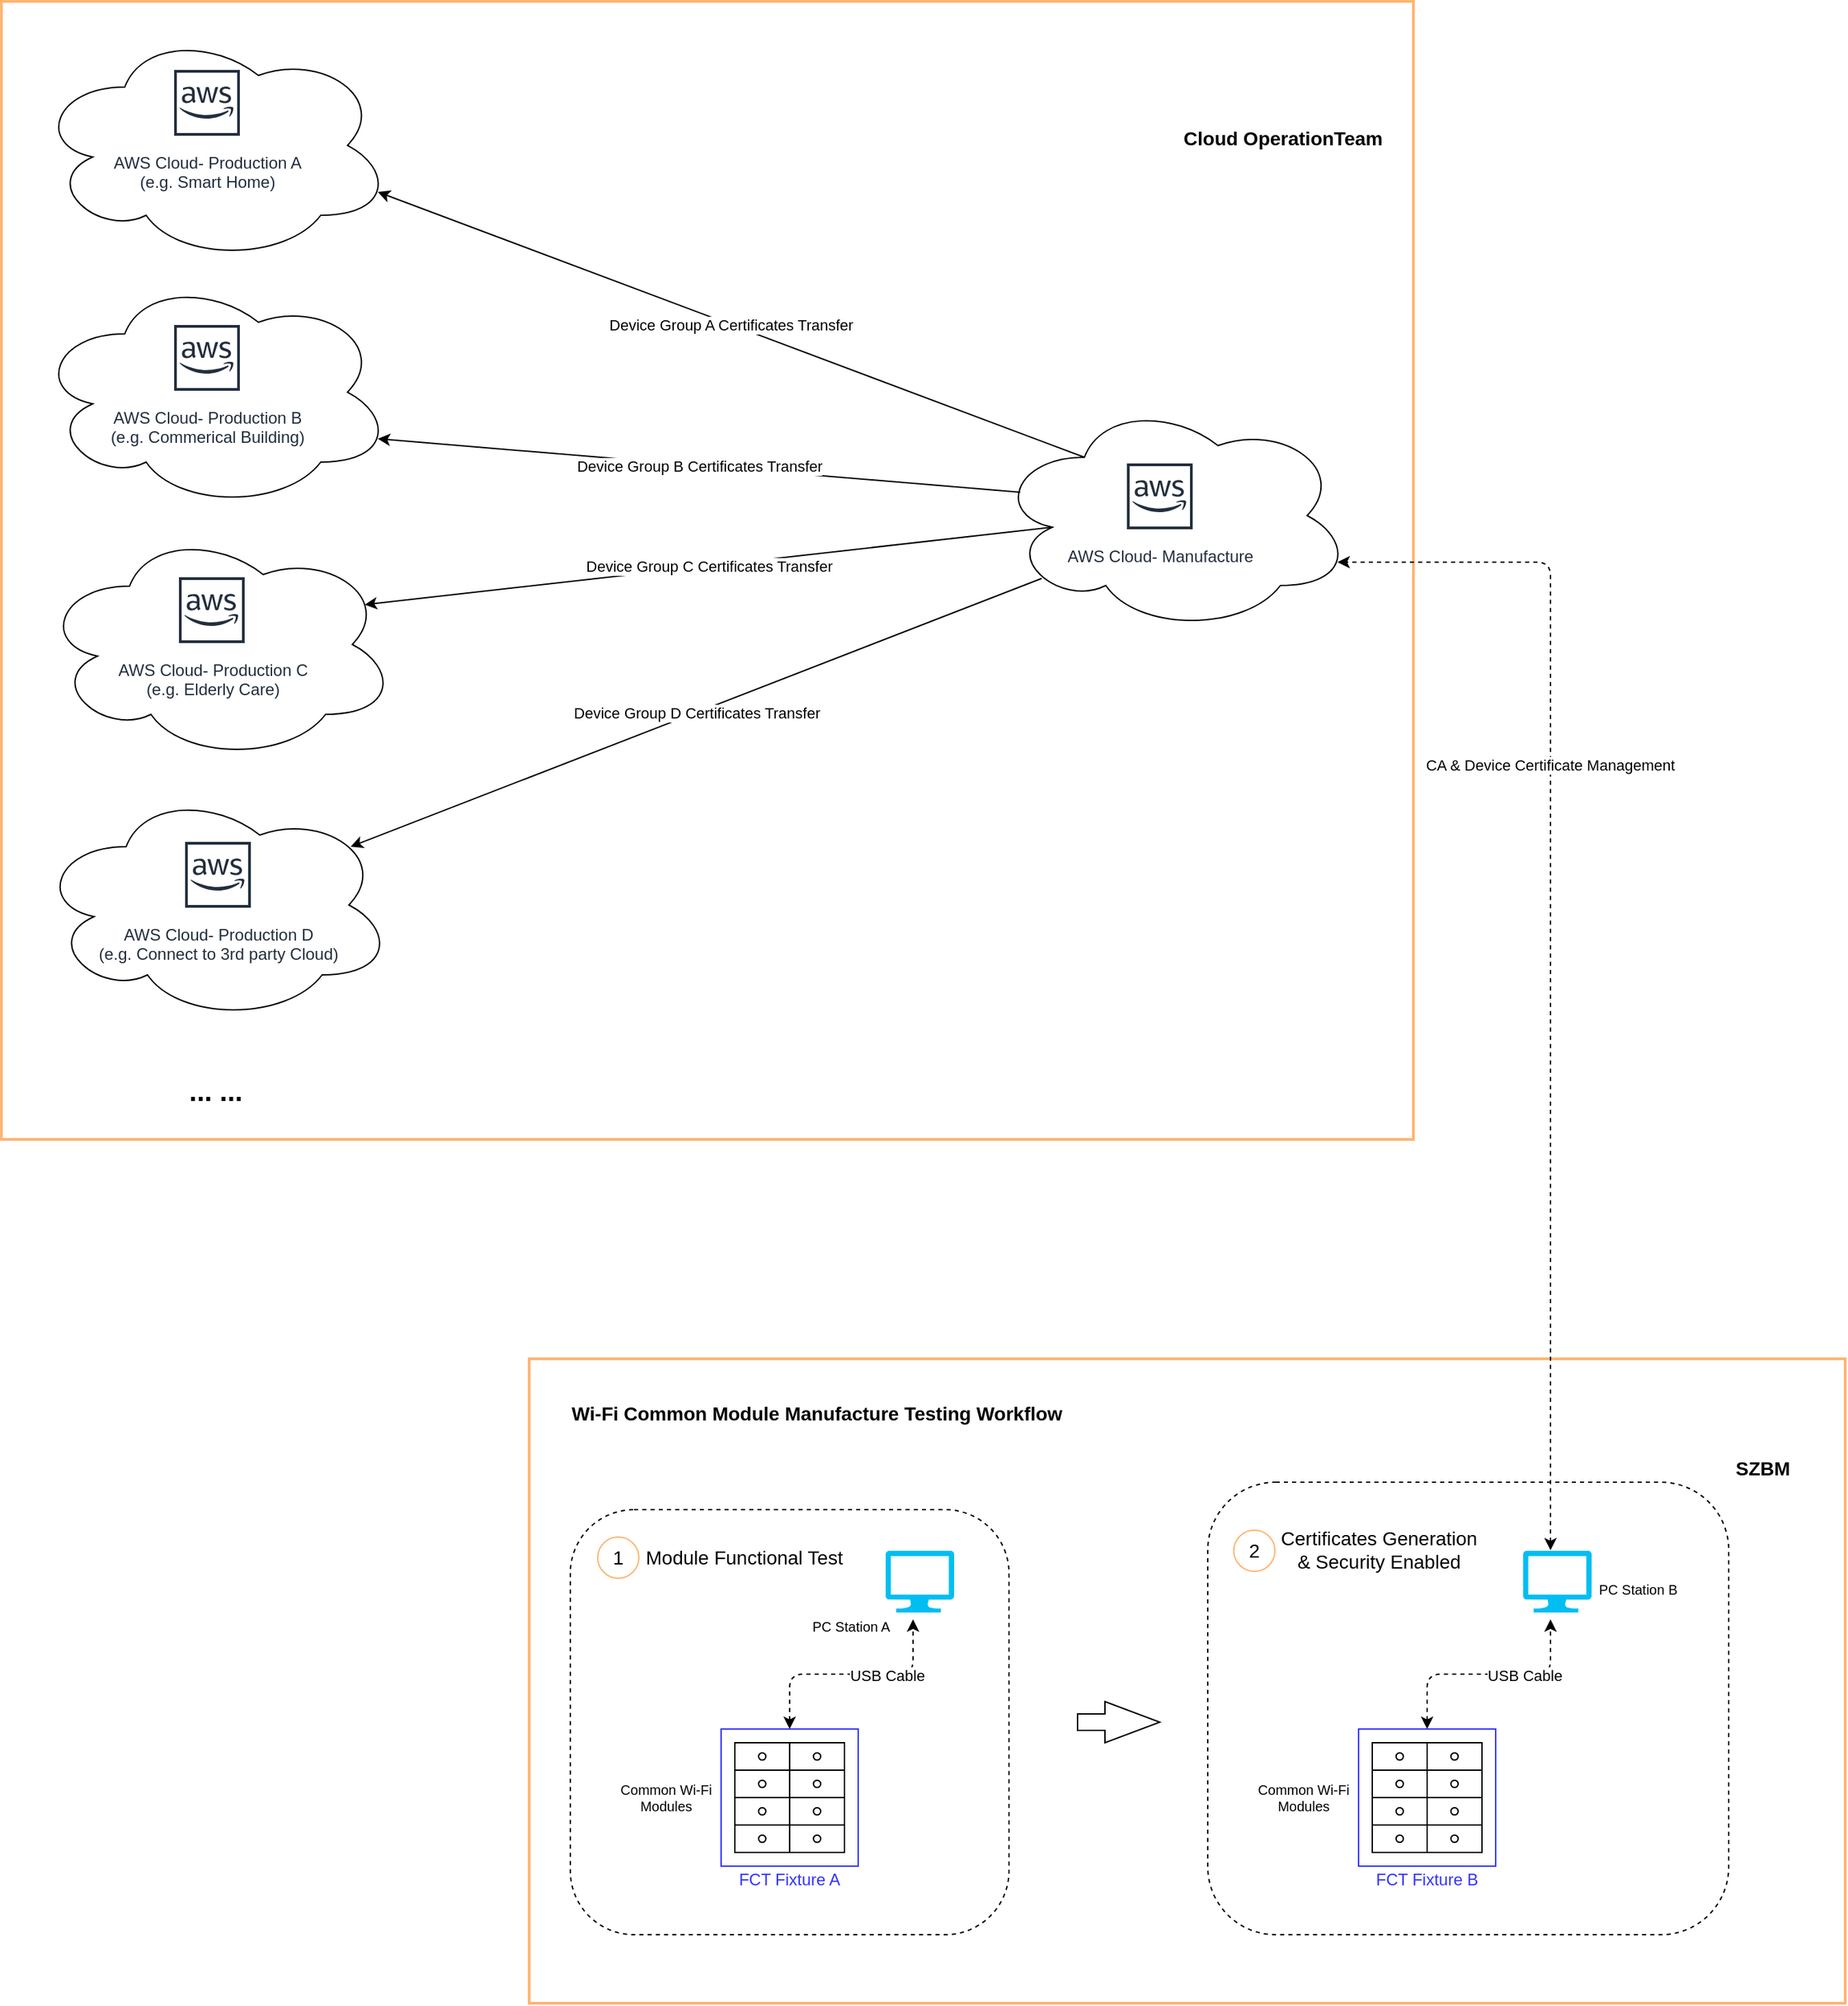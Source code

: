 <mxfile version="13.10.3" type="github">
  <diagram id="2Hf9CZ00S8ynS14T1NxW" name="Page-1">
    <mxGraphModel dx="1182" dy="866" grid="1" gridSize="10" guides="1" tooltips="1" connect="1" arrows="1" fold="1" page="1" pageScale="1" pageWidth="1654" pageHeight="2336" math="0" shadow="0">
      <root>
        <mxCell id="0" />
        <mxCell id="1" parent="0" />
        <mxCell id="sBYjH0_UJTp_EUdpmLKk-76" value="" style="rounded=0;whiteSpace=wrap;html=1;fillColor=none;fontSize=14;fontColor=#000000;strokeColor=#FFB570;strokeWidth=2;" vertex="1" parent="1">
          <mxGeometry x="515" y="1130" width="960" height="470" as="geometry" />
        </mxCell>
        <mxCell id="sBYjH0_UJTp_EUdpmLKk-37" value="" style="ellipse;shape=cloud;whiteSpace=wrap;html=1;fillColor=none;" vertex="1" parent="1">
          <mxGeometry x="855" y="430" width="260" height="170" as="geometry" />
        </mxCell>
        <mxCell id="sBYjH0_UJTp_EUdpmLKk-1" value="" style="rounded=0;whiteSpace=wrap;html=1;fillColor=none;fontSize=14;fontColor=#000000;strokeColor=#FFB570;strokeWidth=2;" vertex="1" parent="1">
          <mxGeometry x="130" y="140" width="1030" height="830" as="geometry" />
        </mxCell>
        <mxCell id="sBYjH0_UJTp_EUdpmLKk-2" value="" style="rounded=1;whiteSpace=wrap;html=1;fillColor=none;fontSize=10;dashed=1;" vertex="1" parent="1">
          <mxGeometry x="1010" y="1220" width="380" height="330" as="geometry" />
        </mxCell>
        <mxCell id="sBYjH0_UJTp_EUdpmLKk-3" value="" style="rounded=1;whiteSpace=wrap;html=1;fillColor=none;fontSize=10;dashed=1;" vertex="1" parent="1">
          <mxGeometry x="545" y="1240" width="320" height="310" as="geometry" />
        </mxCell>
        <mxCell id="sBYjH0_UJTp_EUdpmLKk-4" value="1" style="ellipse;whiteSpace=wrap;html=1;aspect=fixed;strokeColor=#FFB570;fontSize=14;" vertex="1" parent="1">
          <mxGeometry x="565" y="1260" width="30" height="30" as="geometry" />
        </mxCell>
        <mxCell id="sBYjH0_UJTp_EUdpmLKk-5" value="" style="pointerEvents=1;verticalLabelPosition=bottom;shadow=0;dashed=0;align=center;html=1;verticalAlign=top;shape=mxgraph.electrical.miscellaneous.terminal_board" vertex="1" parent="1">
          <mxGeometry x="665" y="1410" width="40" height="80" as="geometry" />
        </mxCell>
        <mxCell id="sBYjH0_UJTp_EUdpmLKk-6" value="" style="pointerEvents=1;verticalLabelPosition=bottom;shadow=0;dashed=0;align=center;html=1;verticalAlign=top;shape=mxgraph.electrical.miscellaneous.terminal_board" vertex="1" parent="1">
          <mxGeometry x="705" y="1410" width="40" height="80" as="geometry" />
        </mxCell>
        <mxCell id="sBYjH0_UJTp_EUdpmLKk-7" value="" style="endArrow=classic;html=1;dashed=1;edgeStyle=orthogonalEdgeStyle;exitX=0.5;exitY=0;exitDx=0;exitDy=0;startArrow=classic;" edge="1" parent="1" source="sBYjH0_UJTp_EUdpmLKk-9">
          <mxGeometry width="50" height="50" relative="1" as="geometry">
            <mxPoint x="705" y="1385" as="sourcePoint" />
            <mxPoint x="795" y="1320" as="targetPoint" />
            <Array as="points">
              <mxPoint x="705" y="1360" />
              <mxPoint x="795" y="1360" />
            </Array>
          </mxGeometry>
        </mxCell>
        <mxCell id="sBYjH0_UJTp_EUdpmLKk-8" value="USB Cable" style="edgeLabel;html=1;align=center;verticalAlign=middle;resizable=0;points=[];" vertex="1" connectable="0" parent="sBYjH0_UJTp_EUdpmLKk-7">
          <mxGeometry x="0.308" y="-1" relative="1" as="geometry">
            <mxPoint as="offset" />
          </mxGeometry>
        </mxCell>
        <mxCell id="sBYjH0_UJTp_EUdpmLKk-9" value="" style="whiteSpace=wrap;html=1;aspect=fixed;fillColor=none;strokeColor=#3333FF;" vertex="1" parent="1">
          <mxGeometry x="655" y="1400" width="100" height="100" as="geometry" />
        </mxCell>
        <mxCell id="sBYjH0_UJTp_EUdpmLKk-10" value="" style="verticalLabelPosition=bottom;html=1;verticalAlign=top;align=center;strokeColor=none;fillColor=#00BEF2;shape=mxgraph.azure.computer;pointerEvents=1;" vertex="1" parent="1">
          <mxGeometry x="775" y="1270" width="50" height="45" as="geometry" />
        </mxCell>
        <mxCell id="sBYjH0_UJTp_EUdpmLKk-11" value="FCT Fixture A" style="text;html=1;strokeColor=none;fillColor=none;align=center;verticalAlign=middle;whiteSpace=wrap;rounded=0;fontColor=#3333FF;" vertex="1" parent="1">
          <mxGeometry x="665" y="1500" width="80" height="20" as="geometry" />
        </mxCell>
        <mxCell id="sBYjH0_UJTp_EUdpmLKk-12" value="Common Wi-Fi Modules" style="text;html=1;strokeColor=none;fillColor=none;align=center;verticalAlign=middle;whiteSpace=wrap;rounded=0;fontSize=10;" vertex="1" parent="1">
          <mxGeometry x="565" y="1440" width="100" height="20" as="geometry" />
        </mxCell>
        <mxCell id="sBYjH0_UJTp_EUdpmLKk-15" value="" style="html=1;shadow=0;dashed=0;align=center;verticalAlign=middle;shape=mxgraph.arrows2.arrow;dy=0.6;dx=40;notch=0;strokeColor=#000000;fillColor=none;fontSize=10;fontColor=#000000;" vertex="1" parent="1">
          <mxGeometry x="915" y="1380" width="60" height="30" as="geometry" />
        </mxCell>
        <mxCell id="sBYjH0_UJTp_EUdpmLKk-16" value="2" style="ellipse;whiteSpace=wrap;html=1;aspect=fixed;strokeColor=#FFB570;fontSize=14;" vertex="1" parent="1">
          <mxGeometry x="1029" y="1255" width="30" height="30" as="geometry" />
        </mxCell>
        <mxCell id="sBYjH0_UJTp_EUdpmLKk-17" value="" style="pointerEvents=1;verticalLabelPosition=bottom;shadow=0;dashed=0;align=center;html=1;verticalAlign=top;shape=mxgraph.electrical.miscellaneous.terminal_board" vertex="1" parent="1">
          <mxGeometry x="1130" y="1410" width="40" height="80" as="geometry" />
        </mxCell>
        <mxCell id="sBYjH0_UJTp_EUdpmLKk-18" value="" style="pointerEvents=1;verticalLabelPosition=bottom;shadow=0;dashed=0;align=center;html=1;verticalAlign=top;shape=mxgraph.electrical.miscellaneous.terminal_board" vertex="1" parent="1">
          <mxGeometry x="1170" y="1410" width="40" height="80" as="geometry" />
        </mxCell>
        <mxCell id="sBYjH0_UJTp_EUdpmLKk-19" value="" style="endArrow=classic;html=1;dashed=1;edgeStyle=orthogonalEdgeStyle;exitX=0.5;exitY=0;exitDx=0;exitDy=0;startArrow=classic;" edge="1" parent="1" source="sBYjH0_UJTp_EUdpmLKk-21">
          <mxGeometry width="50" height="50" relative="1" as="geometry">
            <mxPoint x="1170" y="1385" as="sourcePoint" />
            <mxPoint x="1260" y="1320" as="targetPoint" />
            <Array as="points">
              <mxPoint x="1170" y="1360" />
              <mxPoint x="1260" y="1360" />
            </Array>
          </mxGeometry>
        </mxCell>
        <mxCell id="sBYjH0_UJTp_EUdpmLKk-20" value="USB Cable" style="edgeLabel;html=1;align=center;verticalAlign=middle;resizable=0;points=[];" vertex="1" connectable="0" parent="sBYjH0_UJTp_EUdpmLKk-19">
          <mxGeometry x="0.308" y="-1" relative="1" as="geometry">
            <mxPoint as="offset" />
          </mxGeometry>
        </mxCell>
        <mxCell id="sBYjH0_UJTp_EUdpmLKk-21" value="" style="whiteSpace=wrap;html=1;aspect=fixed;fillColor=none;strokeColor=#3333FF;" vertex="1" parent="1">
          <mxGeometry x="1120" y="1400" width="100" height="100" as="geometry" />
        </mxCell>
        <mxCell id="sBYjH0_UJTp_EUdpmLKk-22" value="" style="verticalLabelPosition=bottom;html=1;verticalAlign=top;align=center;strokeColor=none;fillColor=#00BEF2;shape=mxgraph.azure.computer;pointerEvents=1;" vertex="1" parent="1">
          <mxGeometry x="1240" y="1270" width="50" height="45" as="geometry" />
        </mxCell>
        <mxCell id="sBYjH0_UJTp_EUdpmLKk-23" value="FCT Fixture B" style="text;html=1;strokeColor=none;fillColor=none;align=center;verticalAlign=middle;whiteSpace=wrap;rounded=0;fontColor=#3333FF;" vertex="1" parent="1">
          <mxGeometry x="1130" y="1500" width="80" height="20" as="geometry" />
        </mxCell>
        <mxCell id="sBYjH0_UJTp_EUdpmLKk-24" value="Common Wi-Fi Modules" style="text;html=1;strokeColor=none;fillColor=none;align=center;verticalAlign=middle;whiteSpace=wrap;rounded=0;fontSize=10;" vertex="1" parent="1">
          <mxGeometry x="1030" y="1440" width="100" height="20" as="geometry" />
        </mxCell>
        <mxCell id="sBYjH0_UJTp_EUdpmLKk-25" value="Module Functional Test" style="text;html=1;strokeColor=none;fillColor=none;align=center;verticalAlign=middle;whiteSpace=wrap;rounded=0;fontSize=14;" vertex="1" parent="1">
          <mxGeometry x="597" y="1265" width="150" height="20" as="geometry" />
        </mxCell>
        <mxCell id="sBYjH0_UJTp_EUdpmLKk-26" value="Certificates Generation&lt;br&gt;&amp;amp; Security Enabled" style="text;html=1;strokeColor=none;fillColor=none;align=center;verticalAlign=middle;whiteSpace=wrap;rounded=0;fontSize=14;" vertex="1" parent="1">
          <mxGeometry x="1060" y="1259" width="150" height="20" as="geometry" />
        </mxCell>
        <mxCell id="sBYjH0_UJTp_EUdpmLKk-27" value="Wi-Fi Common Module Manufacture Testing Workflow" style="text;html=1;strokeColor=none;fillColor=none;align=center;verticalAlign=middle;whiteSpace=wrap;rounded=0;fontSize=14;fontStyle=1" vertex="1" parent="1">
          <mxGeometry x="545" y="1160" width="360" height="20" as="geometry" />
        </mxCell>
        <mxCell id="sBYjH0_UJTp_EUdpmLKk-28" value="AWS Cloud- Manufacture" style="outlineConnect=0;fontColor=#232F3E;gradientColor=none;strokeColor=#232F3E;fillColor=#ffffff;dashed=0;verticalLabelPosition=bottom;verticalAlign=top;align=center;html=1;fontSize=12;fontStyle=0;aspect=fixed;shape=mxgraph.aws4.resourceIcon;resIcon=mxgraph.aws4.aws_cloud;" vertex="1" parent="1">
          <mxGeometry x="945" y="471" width="60" height="60" as="geometry" />
        </mxCell>
        <mxCell id="sBYjH0_UJTp_EUdpmLKk-29" value="AWS Cloud- Production A &lt;br&gt;(e.g. Smart Home)" style="outlineConnect=0;fontColor=#232F3E;gradientColor=none;strokeColor=#232F3E;fillColor=#ffffff;dashed=0;verticalLabelPosition=bottom;verticalAlign=top;align=center;html=1;fontSize=12;fontStyle=0;aspect=fixed;shape=mxgraph.aws4.resourceIcon;resIcon=mxgraph.aws4.aws_cloud;" vertex="1" parent="1">
          <mxGeometry x="250" y="184" width="60" height="60" as="geometry" />
        </mxCell>
        <mxCell id="sBYjH0_UJTp_EUdpmLKk-30" value="AWS Cloud- Production B&lt;br&gt;(e.g. Commerical Building)" style="outlineConnect=0;fontColor=#232F3E;gradientColor=none;strokeColor=#232F3E;fillColor=#ffffff;dashed=0;verticalLabelPosition=bottom;verticalAlign=top;align=center;html=1;fontSize=12;fontStyle=0;aspect=fixed;shape=mxgraph.aws4.resourceIcon;resIcon=mxgraph.aws4.aws_cloud;" vertex="1" parent="1">
          <mxGeometry x="250" y="370" width="60" height="60" as="geometry" />
        </mxCell>
        <mxCell id="sBYjH0_UJTp_EUdpmLKk-31" value="AWS Cloud- Production C&lt;br&gt;(e.g. Elderly Care)" style="outlineConnect=0;fontColor=#232F3E;gradientColor=none;strokeColor=#232F3E;fillColor=#ffffff;dashed=0;verticalLabelPosition=bottom;verticalAlign=top;align=center;html=1;fontSize=12;fontStyle=0;aspect=fixed;shape=mxgraph.aws4.resourceIcon;resIcon=mxgraph.aws4.aws_cloud;" vertex="1" parent="1">
          <mxGeometry x="253.5" y="554" width="60" height="60" as="geometry" />
        </mxCell>
        <mxCell id="sBYjH0_UJTp_EUdpmLKk-32" value="AWS Cloud- Production D&lt;br&gt;(e.g. Connect to 3rd party Cloud)" style="outlineConnect=0;fontColor=#232F3E;gradientColor=none;strokeColor=#232F3E;fillColor=#ffffff;dashed=0;verticalLabelPosition=bottom;verticalAlign=top;align=center;html=1;fontSize=12;fontStyle=0;aspect=fixed;shape=mxgraph.aws4.resourceIcon;resIcon=mxgraph.aws4.aws_cloud;" vertex="1" parent="1">
          <mxGeometry x="258" y="747" width="60" height="60" as="geometry" />
        </mxCell>
        <mxCell id="sBYjH0_UJTp_EUdpmLKk-36" value="" style="ellipse;shape=cloud;whiteSpace=wrap;html=1;fillColor=none;" vertex="1" parent="1">
          <mxGeometry x="155" y="160" width="260" height="170" as="geometry" />
        </mxCell>
        <mxCell id="sBYjH0_UJTp_EUdpmLKk-39" value="" style="ellipse;shape=cloud;whiteSpace=wrap;html=1;fillColor=none;" vertex="1" parent="1">
          <mxGeometry x="156" y="714" width="260" height="170" as="geometry" />
        </mxCell>
        <mxCell id="sBYjH0_UJTp_EUdpmLKk-40" value="" style="ellipse;shape=cloud;whiteSpace=wrap;html=1;fillColor=none;" vertex="1" parent="1">
          <mxGeometry x="158.5" y="524" width="260" height="170" as="geometry" />
        </mxCell>
        <mxCell id="sBYjH0_UJTp_EUdpmLKk-41" value="" style="ellipse;shape=cloud;whiteSpace=wrap;html=1;fillColor=none;" vertex="1" parent="1">
          <mxGeometry x="155" y="340" width="260" height="170" as="geometry" />
        </mxCell>
        <mxCell id="sBYjH0_UJTp_EUdpmLKk-42" value="&lt;font style=&quot;font-size: 20px&quot;&gt;&lt;b&gt;... ...&lt;/b&gt;&lt;/font&gt;" style="text;html=1;strokeColor=none;fillColor=none;align=center;verticalAlign=middle;whiteSpace=wrap;rounded=0;strokeWidth=2;" vertex="1" parent="1">
          <mxGeometry x="243.5" y="924" width="85" height="20" as="geometry" />
        </mxCell>
        <mxCell id="sBYjH0_UJTp_EUdpmLKk-50" value="Label" style="endArrow=classic;html=1;entryX=0.96;entryY=0.7;entryDx=0;entryDy=0;entryPerimeter=0;exitX=0.25;exitY=0.25;exitDx=0;exitDy=0;exitPerimeter=0;" edge="1" parent="1" source="sBYjH0_UJTp_EUdpmLKk-37" target="sBYjH0_UJTp_EUdpmLKk-36">
          <mxGeometry relative="1" as="geometry">
            <mxPoint x="590" y="274" as="sourcePoint" />
            <mxPoint x="750" y="274" as="targetPoint" />
          </mxGeometry>
        </mxCell>
        <mxCell id="sBYjH0_UJTp_EUdpmLKk-51" value="Device Group A Certificates Transfer" style="edgeLabel;resizable=0;html=1;align=center;verticalAlign=middle;" connectable="0" vertex="1" parent="sBYjH0_UJTp_EUdpmLKk-50">
          <mxGeometry relative="1" as="geometry" />
        </mxCell>
        <mxCell id="sBYjH0_UJTp_EUdpmLKk-54" value="Label" style="endArrow=classic;html=1;entryX=0.96;entryY=0.7;entryDx=0;entryDy=0;entryPerimeter=0;exitX=0.07;exitY=0.4;exitDx=0;exitDy=0;exitPerimeter=0;" edge="1" parent="1" source="sBYjH0_UJTp_EUdpmLKk-37" target="sBYjH0_UJTp_EUdpmLKk-41">
          <mxGeometry relative="1" as="geometry">
            <mxPoint x="920.4" y="680.75" as="sourcePoint" />
            <mxPoint x="405.0" y="487.25" as="targetPoint" />
          </mxGeometry>
        </mxCell>
        <mxCell id="sBYjH0_UJTp_EUdpmLKk-55" value="Device Group B Certificates Transfer" style="edgeLabel;resizable=0;html=1;align=center;verticalAlign=middle;" connectable="0" vertex="1" parent="sBYjH0_UJTp_EUdpmLKk-54">
          <mxGeometry relative="1" as="geometry" />
        </mxCell>
        <mxCell id="sBYjH0_UJTp_EUdpmLKk-56" value="Label" style="endArrow=classic;html=1;entryX=0.96;entryY=0.7;entryDx=0;entryDy=0;entryPerimeter=0;exitX=0.16;exitY=0.55;exitDx=0;exitDy=0;exitPerimeter=0;" edge="1" parent="1" source="sBYjH0_UJTp_EUdpmLKk-37">
          <mxGeometry relative="1" as="geometry">
            <mxPoint x="910.4" y="773.5" as="sourcePoint" />
            <mxPoint x="395.0" y="580.0" as="targetPoint" />
          </mxGeometry>
        </mxCell>
        <mxCell id="sBYjH0_UJTp_EUdpmLKk-57" value="Device Group C Certificates Transfer" style="edgeLabel;resizable=0;html=1;align=center;verticalAlign=middle;" connectable="0" vertex="1" parent="sBYjH0_UJTp_EUdpmLKk-56">
          <mxGeometry relative="1" as="geometry" />
        </mxCell>
        <mxCell id="sBYjH0_UJTp_EUdpmLKk-58" value="Label" style="endArrow=classic;html=1;entryX=0.88;entryY=0.25;entryDx=0;entryDy=0;entryPerimeter=0;exitX=0.13;exitY=0.77;exitDx=0;exitDy=0;exitPerimeter=0;" edge="1" parent="1" source="sBYjH0_UJTp_EUdpmLKk-37" target="sBYjH0_UJTp_EUdpmLKk-39">
          <mxGeometry relative="1" as="geometry">
            <mxPoint x="990.4" y="907.5" as="sourcePoint" />
            <mxPoint x="475.0" y="714.0" as="targetPoint" />
          </mxGeometry>
        </mxCell>
        <mxCell id="sBYjH0_UJTp_EUdpmLKk-59" value="Device Group D Certificates Transfer" style="edgeLabel;resizable=0;html=1;align=center;verticalAlign=middle;" connectable="0" vertex="1" parent="sBYjH0_UJTp_EUdpmLKk-58">
          <mxGeometry relative="1" as="geometry" />
        </mxCell>
        <mxCell id="sBYjH0_UJTp_EUdpmLKk-60" value="" style="shape=image;html=1;verticalAlign=top;verticalLabelPosition=bottom;labelBackgroundColor=#ffffff;imageAspect=0;aspect=fixed;image=https://cdn2.iconfinder.com/data/icons/blocked-out-2/29/office-128.png;strokeWidth=2;fillColor=none;" vertex="1" parent="1">
          <mxGeometry x="1385" y="1130" width="60" height="60" as="geometry" />
        </mxCell>
        <mxCell id="sBYjH0_UJTp_EUdpmLKk-65" value="PC Station A" style="text;html=1;strokeColor=none;fillColor=none;align=center;verticalAlign=middle;whiteSpace=wrap;rounded=0;fontSize=10;" vertex="1" parent="1">
          <mxGeometry x="700" y="1315" width="100" height="20" as="geometry" />
        </mxCell>
        <mxCell id="sBYjH0_UJTp_EUdpmLKk-66" value="PC Station B" style="text;html=1;strokeColor=none;fillColor=none;align=center;verticalAlign=middle;whiteSpace=wrap;rounded=0;fontSize=10;" vertex="1" parent="1">
          <mxGeometry x="1274" y="1287.5" width="100" height="20" as="geometry" />
        </mxCell>
        <mxCell id="sBYjH0_UJTp_EUdpmLKk-72" value="SZBM" style="text;html=1;strokeColor=none;fillColor=none;align=center;verticalAlign=middle;whiteSpace=wrap;rounded=0;fontSize=14;fontStyle=1" vertex="1" parent="1">
          <mxGeometry x="1380" y="1200" width="70" height="20" as="geometry" />
        </mxCell>
        <mxCell id="sBYjH0_UJTp_EUdpmLKk-73" value="" style="endArrow=classic;html=1;dashed=1;edgeStyle=orthogonalEdgeStyle;exitX=0.4;exitY=-0.007;exitDx=0;exitDy=0;startArrow=classic;exitPerimeter=0;entryX=0.96;entryY=0.7;entryDx=0;entryDy=0;entryPerimeter=0;" edge="1" parent="1" source="sBYjH0_UJTp_EUdpmLKk-22" target="sBYjH0_UJTp_EUdpmLKk-37">
          <mxGeometry width="50" height="50" relative="1" as="geometry">
            <mxPoint x="1260" y="974.0" as="sourcePoint" />
            <mxPoint x="1350" y="894.0" as="targetPoint" />
            <Array as="points">
              <mxPoint x="1260" y="549" />
            </Array>
          </mxGeometry>
        </mxCell>
        <mxCell id="sBYjH0_UJTp_EUdpmLKk-74" value="CA &amp;amp; Device Certificate Management&amp;nbsp;" style="edgeLabel;html=1;align=center;verticalAlign=middle;resizable=0;points=[];" vertex="1" connectable="0" parent="sBYjH0_UJTp_EUdpmLKk-73">
          <mxGeometry x="0.308" y="-1" relative="1" as="geometry">
            <mxPoint as="offset" />
          </mxGeometry>
        </mxCell>
        <mxCell id="sBYjH0_UJTp_EUdpmLKk-77" value="" style="shape=image;html=1;verticalAlign=top;verticalLabelPosition=bottom;labelBackgroundColor=#ffffff;imageAspect=0;aspect=fixed;image=https://cdn3.iconfinder.com/data/icons/basic-user-interface-5/64/setting_preference_option_maintenance_main_gear-128.png;strokeWidth=2;fillColor=none;" vertex="1" parent="1">
          <mxGeometry x="1050" y="150" width="80" height="80" as="geometry" />
        </mxCell>
        <mxCell id="sBYjH0_UJTp_EUdpmLKk-78" value="Cloud OperationTeam" style="text;html=1;strokeColor=none;fillColor=none;align=center;verticalAlign=middle;whiteSpace=wrap;rounded=0;fontSize=14;fontStyle=1" vertex="1" parent="1">
          <mxGeometry x="980" y="230" width="170" height="20" as="geometry" />
        </mxCell>
      </root>
    </mxGraphModel>
  </diagram>
</mxfile>
